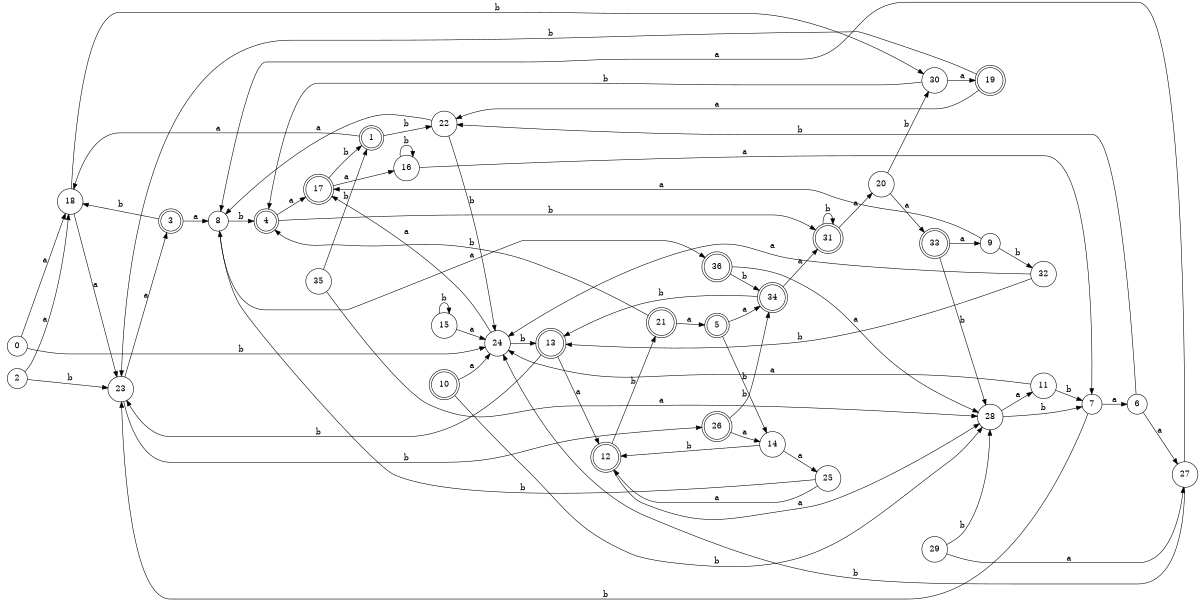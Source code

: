 digraph n30_2 {
__start0 [label="" shape="none"];

rankdir=LR;
size="8,5";

s0 [style="filled", color="black", fillcolor="white" shape="circle", label="0"];
s1 [style="rounded,filled", color="black", fillcolor="white" shape="doublecircle", label="1"];
s2 [style="filled", color="black", fillcolor="white" shape="circle", label="2"];
s3 [style="rounded,filled", color="black", fillcolor="white" shape="doublecircle", label="3"];
s4 [style="rounded,filled", color="black", fillcolor="white" shape="doublecircle", label="4"];
s5 [style="rounded,filled", color="black", fillcolor="white" shape="doublecircle", label="5"];
s6 [style="filled", color="black", fillcolor="white" shape="circle", label="6"];
s7 [style="filled", color="black", fillcolor="white" shape="circle", label="7"];
s8 [style="filled", color="black", fillcolor="white" shape="circle", label="8"];
s9 [style="filled", color="black", fillcolor="white" shape="circle", label="9"];
s10 [style="rounded,filled", color="black", fillcolor="white" shape="doublecircle", label="10"];
s11 [style="filled", color="black", fillcolor="white" shape="circle", label="11"];
s12 [style="rounded,filled", color="black", fillcolor="white" shape="doublecircle", label="12"];
s13 [style="rounded,filled", color="black", fillcolor="white" shape="doublecircle", label="13"];
s14 [style="filled", color="black", fillcolor="white" shape="circle", label="14"];
s15 [style="filled", color="black", fillcolor="white" shape="circle", label="15"];
s16 [style="filled", color="black", fillcolor="white" shape="circle", label="16"];
s17 [style="rounded,filled", color="black", fillcolor="white" shape="doublecircle", label="17"];
s18 [style="filled", color="black", fillcolor="white" shape="circle", label="18"];
s19 [style="rounded,filled", color="black", fillcolor="white" shape="doublecircle", label="19"];
s20 [style="filled", color="black", fillcolor="white" shape="circle", label="20"];
s21 [style="rounded,filled", color="black", fillcolor="white" shape="doublecircle", label="21"];
s22 [style="filled", color="black", fillcolor="white" shape="circle", label="22"];
s23 [style="filled", color="black", fillcolor="white" shape="circle", label="23"];
s24 [style="filled", color="black", fillcolor="white" shape="circle", label="24"];
s25 [style="filled", color="black", fillcolor="white" shape="circle", label="25"];
s26 [style="rounded,filled", color="black", fillcolor="white" shape="doublecircle", label="26"];
s27 [style="filled", color="black", fillcolor="white" shape="circle", label="27"];
s28 [style="filled", color="black", fillcolor="white" shape="circle", label="28"];
s29 [style="filled", color="black", fillcolor="white" shape="circle", label="29"];
s30 [style="filled", color="black", fillcolor="white" shape="circle", label="30"];
s31 [style="rounded,filled", color="black", fillcolor="white" shape="doublecircle", label="31"];
s32 [style="filled", color="black", fillcolor="white" shape="circle", label="32"];
s33 [style="rounded,filled", color="black", fillcolor="white" shape="doublecircle", label="33"];
s34 [style="rounded,filled", color="black", fillcolor="white" shape="doublecircle", label="34"];
s35 [style="filled", color="black", fillcolor="white" shape="circle", label="35"];
s36 [style="rounded,filled", color="black", fillcolor="white" shape="doublecircle", label="36"];
s0 -> s18 [label="a"];
s0 -> s24 [label="b"];
s1 -> s18 [label="a"];
s1 -> s22 [label="b"];
s2 -> s18 [label="a"];
s2 -> s23 [label="b"];
s3 -> s8 [label="a"];
s3 -> s18 [label="b"];
s4 -> s17 [label="a"];
s4 -> s31 [label="b"];
s5 -> s34 [label="a"];
s5 -> s14 [label="b"];
s6 -> s27 [label="a"];
s6 -> s22 [label="b"];
s7 -> s6 [label="a"];
s7 -> s23 [label="b"];
s8 -> s36 [label="a"];
s8 -> s4 [label="b"];
s9 -> s17 [label="a"];
s9 -> s32 [label="b"];
s10 -> s24 [label="a"];
s10 -> s28 [label="b"];
s11 -> s24 [label="a"];
s11 -> s7 [label="b"];
s12 -> s28 [label="a"];
s12 -> s21 [label="b"];
s13 -> s12 [label="a"];
s13 -> s23 [label="b"];
s14 -> s25 [label="a"];
s14 -> s12 [label="b"];
s15 -> s24 [label="a"];
s15 -> s15 [label="b"];
s16 -> s7 [label="a"];
s16 -> s16 [label="b"];
s17 -> s16 [label="a"];
s17 -> s1 [label="b"];
s18 -> s23 [label="a"];
s18 -> s30 [label="b"];
s19 -> s22 [label="a"];
s19 -> s23 [label="b"];
s20 -> s33 [label="a"];
s20 -> s30 [label="b"];
s21 -> s5 [label="a"];
s21 -> s4 [label="b"];
s22 -> s8 [label="a"];
s22 -> s24 [label="b"];
s23 -> s3 [label="a"];
s23 -> s26 [label="b"];
s24 -> s17 [label="a"];
s24 -> s13 [label="b"];
s25 -> s12 [label="a"];
s25 -> s8 [label="b"];
s26 -> s14 [label="a"];
s26 -> s34 [label="b"];
s27 -> s8 [label="a"];
s27 -> s24 [label="b"];
s28 -> s11 [label="a"];
s28 -> s7 [label="b"];
s29 -> s27 [label="a"];
s29 -> s28 [label="b"];
s30 -> s19 [label="a"];
s30 -> s4 [label="b"];
s31 -> s20 [label="a"];
s31 -> s31 [label="b"];
s32 -> s24 [label="a"];
s32 -> s13 [label="b"];
s33 -> s9 [label="a"];
s33 -> s28 [label="b"];
s34 -> s31 [label="a"];
s34 -> s13 [label="b"];
s35 -> s28 [label="a"];
s35 -> s1 [label="b"];
s36 -> s28 [label="a"];
s36 -> s34 [label="b"];

}
